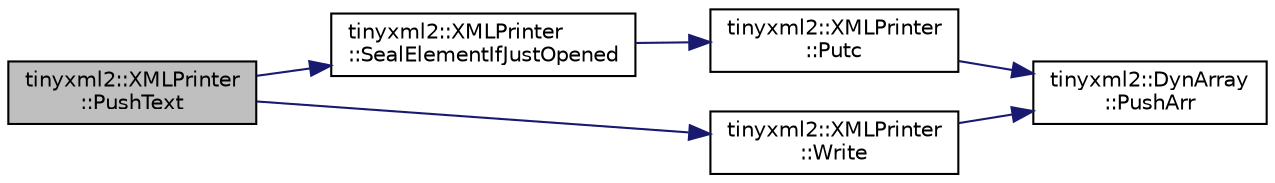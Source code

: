 digraph "tinyxml2::XMLPrinter::PushText"
{
 // LATEX_PDF_SIZE
  edge [fontname="Helvetica",fontsize="10",labelfontname="Helvetica",labelfontsize="10"];
  node [fontname="Helvetica",fontsize="10",shape=record];
  rankdir="LR";
  Node1 [label="tinyxml2::XMLPrinter\l::PushText",height=0.2,width=0.4,color="black", fillcolor="grey75", style="filled", fontcolor="black",tooltip="Add a text node."];
  Node1 -> Node2 [color="midnightblue",fontsize="10",style="solid"];
  Node2 [label="tinyxml2::XMLPrinter\l::SealElementIfJustOpened",height=0.2,width=0.4,color="black", fillcolor="white", style="filled",URL="$classtinyxml2_1_1XMLPrinter.html#ac6e2c72c5d796f5b4de6ce81ca95e3fa",tooltip=" "];
  Node2 -> Node3 [color="midnightblue",fontsize="10",style="solid"];
  Node3 [label="tinyxml2::XMLPrinter\l::Putc",height=0.2,width=0.4,color="black", fillcolor="white", style="filled",URL="$classtinyxml2_1_1XMLPrinter.html#a9567b0218169ba59794f171ae2f9944c",tooltip=" "];
  Node3 -> Node4 [color="midnightblue",fontsize="10",style="solid"];
  Node4 [label="tinyxml2::DynArray\l::PushArr",height=0.2,width=0.4,color="black", fillcolor="white", style="filled",URL="$classtinyxml2_1_1DynArray.html#ad289abee8cd02b26e215f1b63d2043f1",tooltip=" "];
  Node1 -> Node5 [color="midnightblue",fontsize="10",style="solid"];
  Node5 [label="tinyxml2::XMLPrinter\l::Write",height=0.2,width=0.4,color="black", fillcolor="white", style="filled",URL="$classtinyxml2_1_1XMLPrinter.html#aff363b7634a27538fd691ae62adbda63",tooltip=" "];
  Node5 -> Node4 [color="midnightblue",fontsize="10",style="solid"];
}
